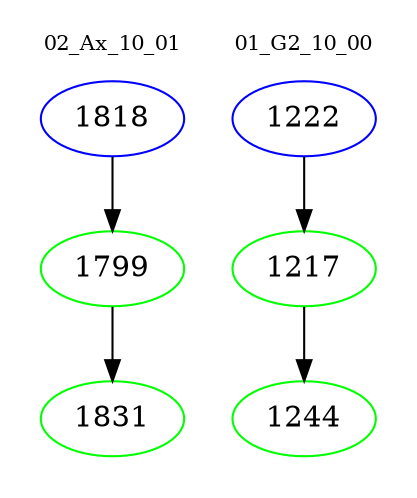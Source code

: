 digraph{
subgraph cluster_0 {
color = white
label = "02_Ax_10_01";
fontsize=10;
T0_1818 [label="1818", color="blue"]
T0_1818 -> T0_1799 [color="black"]
T0_1799 [label="1799", color="green"]
T0_1799 -> T0_1831 [color="black"]
T0_1831 [label="1831", color="green"]
}
subgraph cluster_1 {
color = white
label = "01_G2_10_00";
fontsize=10;
T1_1222 [label="1222", color="blue"]
T1_1222 -> T1_1217 [color="black"]
T1_1217 [label="1217", color="green"]
T1_1217 -> T1_1244 [color="black"]
T1_1244 [label="1244", color="green"]
}
}
